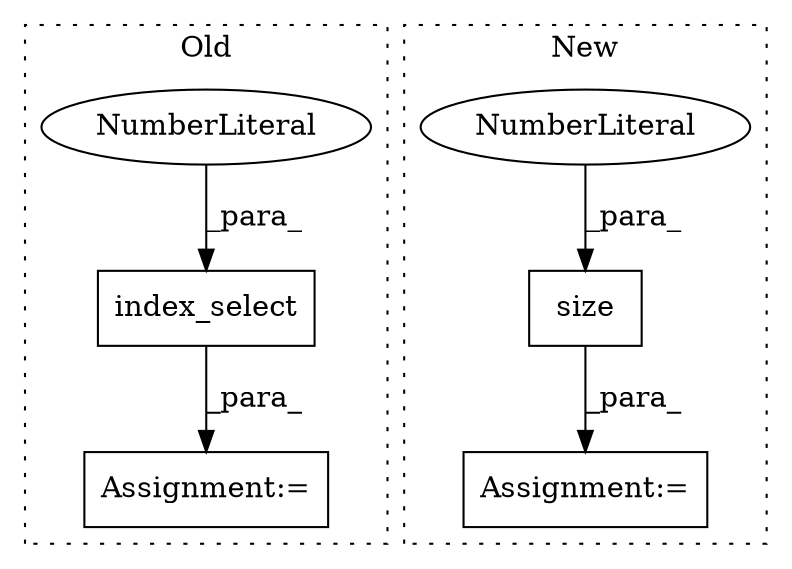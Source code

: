 digraph G {
subgraph cluster0 {
1 [label="index_select" a="32" s="1663,1710" l="13,1" shape="box"];
5 [label="Assignment:=" a="7" s="1724" l="1" shape="box"];
6 [label="NumberLiteral" a="34" s="1676" l="1" shape="ellipse"];
label = "Old";
style="dotted";
}
subgraph cluster1 {
2 [label="size" a="32" s="1614,1620" l="5,1" shape="box"];
3 [label="NumberLiteral" a="34" s="1619" l="1" shape="ellipse"];
4 [label="Assignment:=" a="7" s="1684" l="1" shape="box"];
label = "New";
style="dotted";
}
1 -> 5 [label="_para_"];
2 -> 4 [label="_para_"];
3 -> 2 [label="_para_"];
6 -> 1 [label="_para_"];
}
